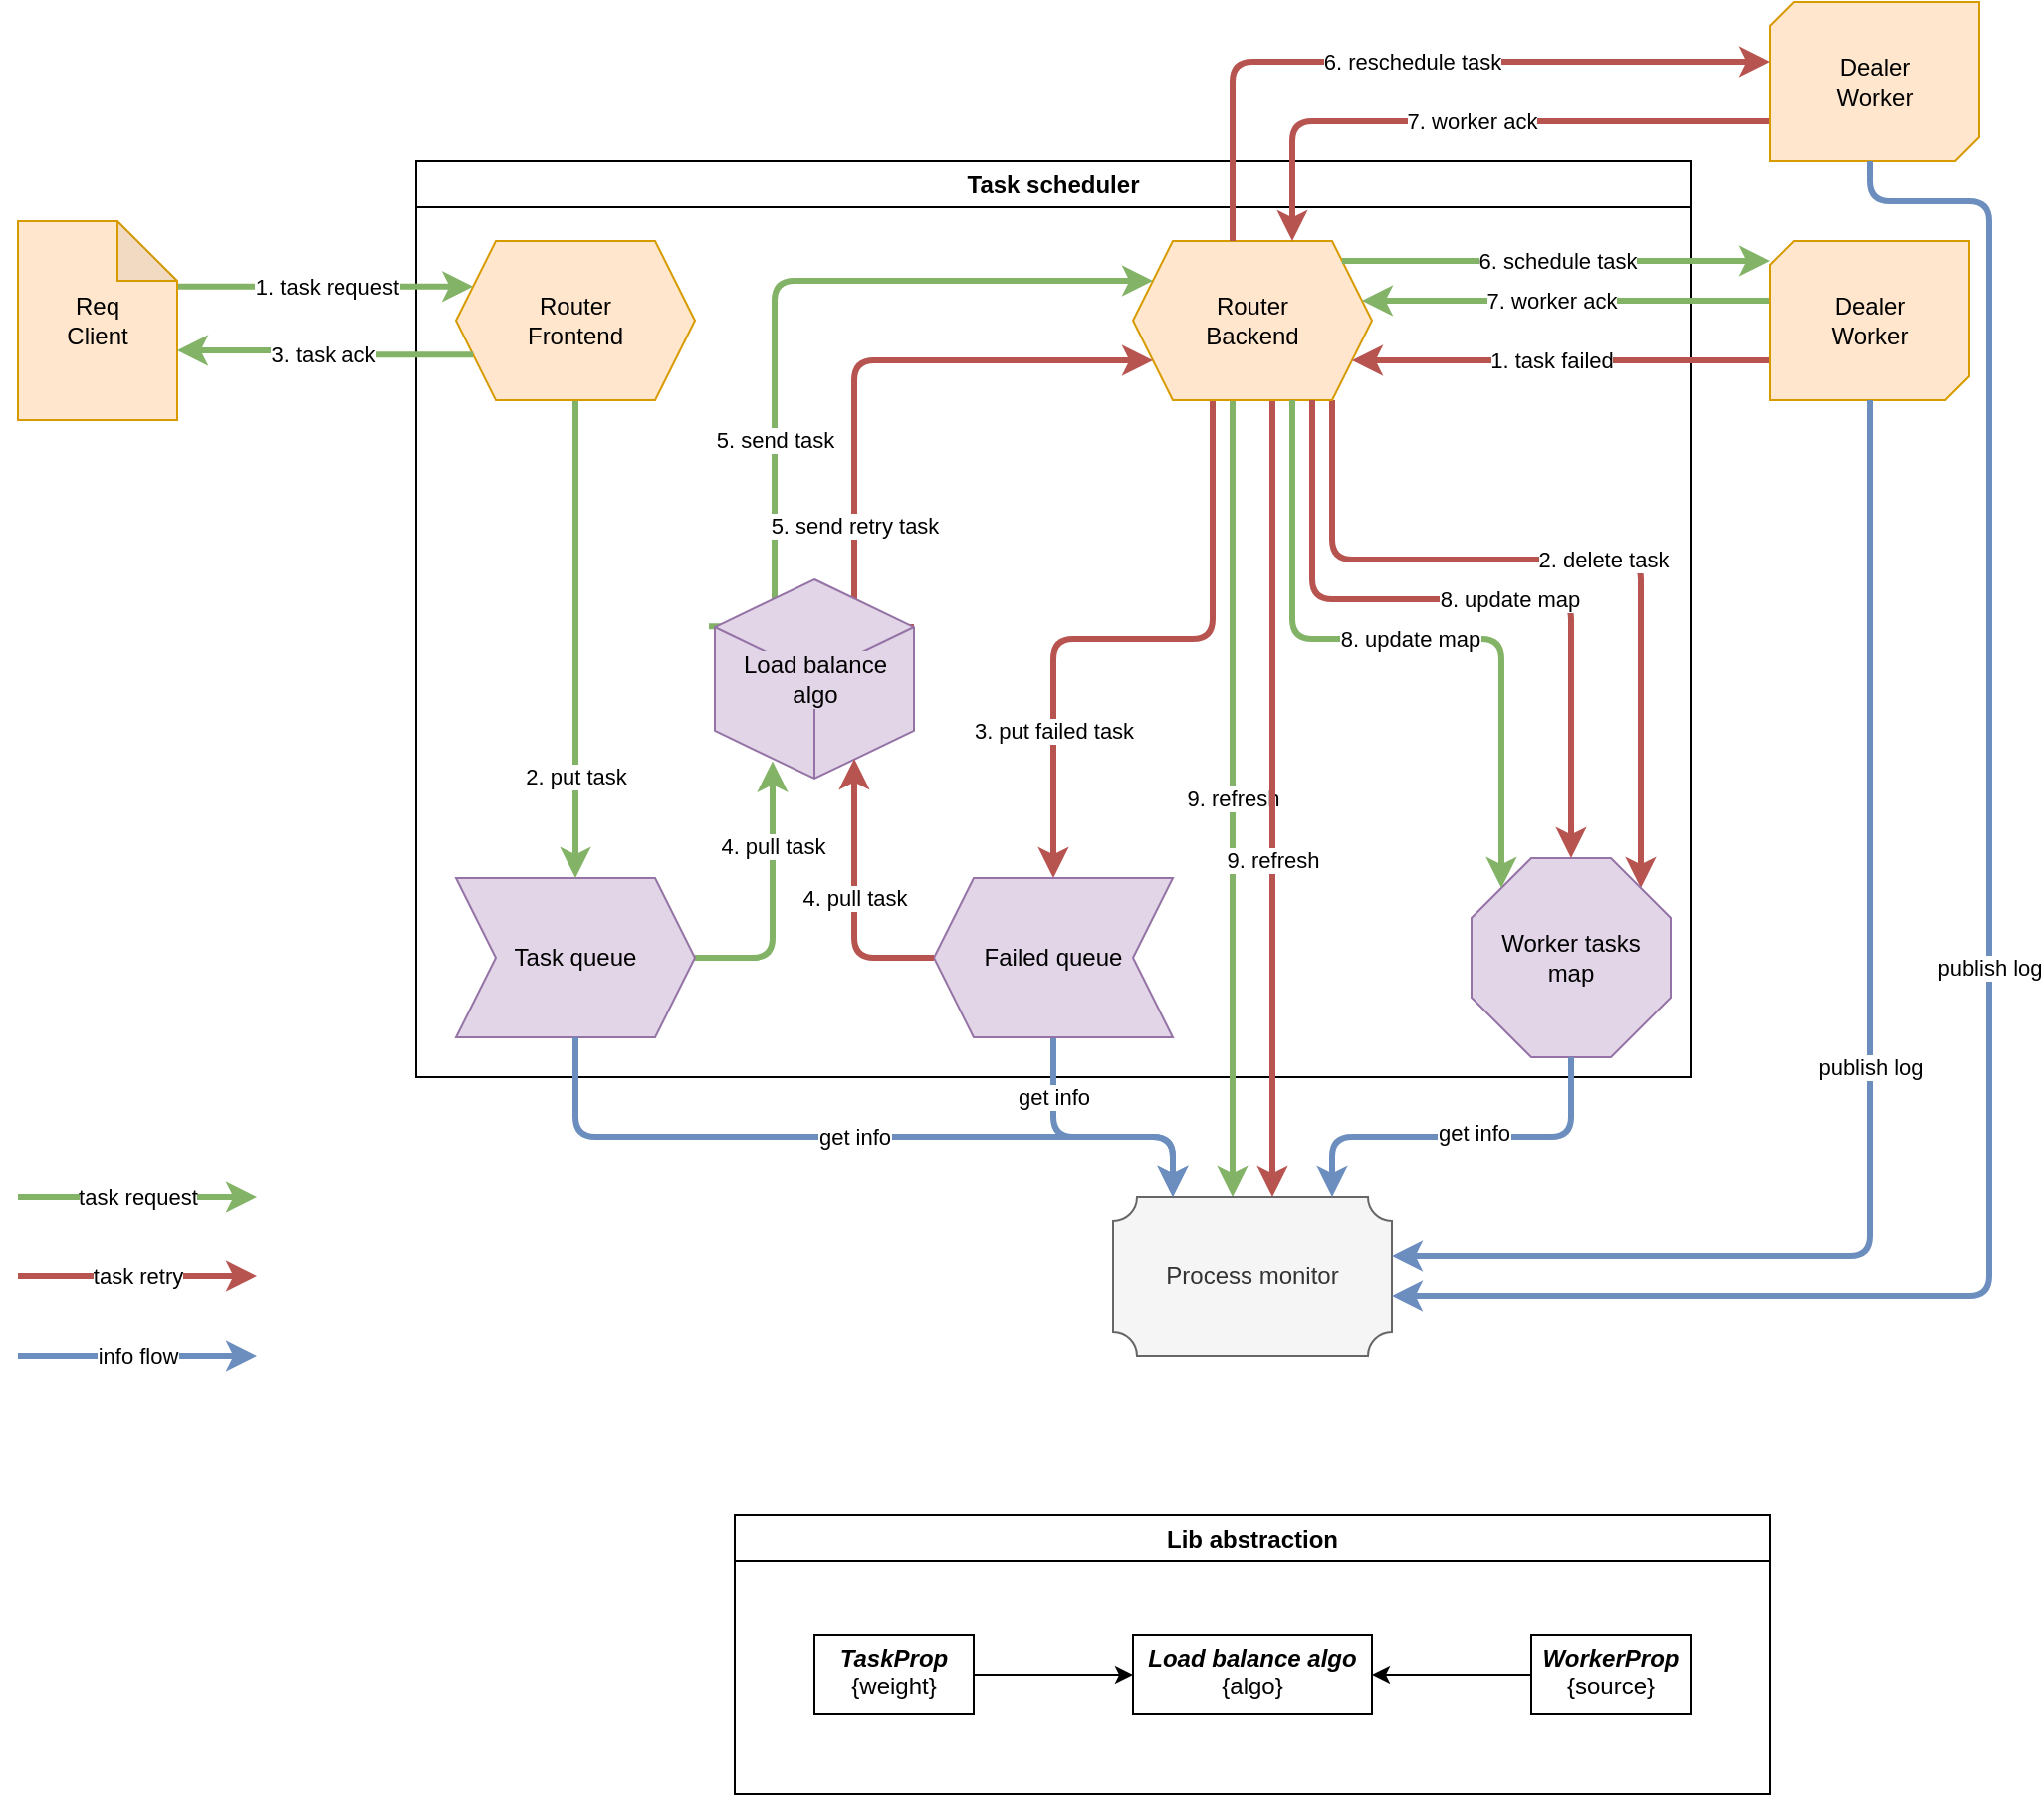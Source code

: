 <mxfile>
    <diagram id="xiL-nLfTT3lPNEiGtB9C" name="Page-1">
        <mxGraphModel dx="1237" dy="1894" grid="1" gridSize="10" guides="1" tooltips="1" connect="1" arrows="1" fold="1" page="0" pageScale="1" pageWidth="850" pageHeight="1100" math="0" shadow="0">
            <root>
                <mxCell id="0"/>
                <mxCell id="1" parent="0"/>
                <mxCell id="34" value="Task scheduler" style="swimlane;whiteSpace=wrap;html=1;" parent="1" vertex="1">
                    <mxGeometry x="440" y="160" width="640" height="460" as="geometry">
                        <mxRectangle x="440" y="160" width="120" height="30" as="alternateBounds"/>
                    </mxGeometry>
                </mxCell>
                <mxCell id="7" value="1. task request" style="edgeStyle=orthogonalEdgeStyle;html=1;entryX=0;entryY=0.25;entryDx=0;entryDy=0;fillColor=#d5e8d4;strokeColor=#82b366;strokeWidth=3;" parent="1" source="2" target="4" edge="1">
                    <mxGeometry relative="1" as="geometry">
                        <Array as="points">
                            <mxPoint x="250" y="223"/>
                            <mxPoint x="250" y="223"/>
                        </Array>
                    </mxGeometry>
                </mxCell>
                <mxCell id="2" value="Req&lt;div&gt;Client&lt;/div&gt;" style="shape=note;whiteSpace=wrap;html=1;backgroundOutline=1;darkOpacity=0.05;fillColor=#ffe6cc;strokeColor=#d79b00;" parent="1" vertex="1">
                    <mxGeometry x="240" y="190" width="80" height="100" as="geometry"/>
                </mxCell>
                <mxCell id="14" value="4. pull task" style="edgeStyle=orthogonalEdgeStyle;html=1;fillColor=#d5e8d4;strokeColor=#82b366;strokeWidth=3;exitX=1;exitY=0.5;exitDx=0;exitDy=0;entryX=0.29;entryY=0.913;entryDx=0;entryDy=0;entryPerimeter=0;" parent="1" source="3" target="20" edge="1">
                    <mxGeometry x="0.382" relative="1" as="geometry">
                        <Array as="points">
                            <mxPoint x="619" y="560"/>
                        </Array>
                        <mxPoint as="offset"/>
                    </mxGeometry>
                </mxCell>
                <mxCell id="3" value="Task queue" style="shape=step;perimeter=stepPerimeter;whiteSpace=wrap;html=1;fixedSize=1;fillColor=#e1d5e7;strokeColor=#9673a6;" parent="1" vertex="1">
                    <mxGeometry x="460" y="520" width="120" height="80" as="geometry"/>
                </mxCell>
                <mxCell id="12" value="2. put task" style="edgeStyle=orthogonalEdgeStyle;html=1;exitX=0.5;exitY=1;exitDx=0;exitDy=0;entryX=0.5;entryY=0;entryDx=0;entryDy=0;fillColor=#d5e8d4;strokeColor=#82b366;strokeWidth=3;" parent="1" source="4" target="3" edge="1">
                    <mxGeometry x="0.571" relative="1" as="geometry">
                        <Array as="points"/>
                        <mxPoint as="offset"/>
                    </mxGeometry>
                </mxCell>
                <mxCell id="4" value="Router&lt;br&gt;Frontend" style="shape=hexagon;perimeter=hexagonPerimeter2;whiteSpace=wrap;html=1;fixedSize=1;fillColor=#ffe6cc;strokeColor=#d79b00;" parent="1" vertex="1">
                    <mxGeometry x="460" y="200" width="120" height="80" as="geometry"/>
                </mxCell>
                <mxCell id="22" value="9. refresh" style="edgeStyle=orthogonalEdgeStyle;html=1;rounded=1;strokeColor=#82b366;strokeWidth=3;align=center;verticalAlign=middle;fontFamily=Helvetica;fontSize=11;fontColor=default;labelBackgroundColor=default;endArrow=classic;fillColor=#d5e8d4;" parent="1" source="5" target="19" edge="1">
                    <mxGeometry relative="1" as="geometry">
                        <mxPoint x="680" y="440" as="targetPoint"/>
                        <Array as="points">
                            <mxPoint x="850" y="670"/>
                            <mxPoint x="850" y="670"/>
                        </Array>
                    </mxGeometry>
                </mxCell>
                <mxCell id="24" value="2. delete task" style="edgeStyle=orthogonalEdgeStyle;html=1;rounded=1;strokeColor=#b85450;strokeWidth=3;align=center;verticalAlign=middle;fontFamily=Helvetica;fontSize=11;fontColor=default;labelBackgroundColor=default;endArrow=classic;fillColor=#f8cecc;entryX=0;entryY=0;entryDx=85;entryDy=15;entryPerimeter=0;" parent="1" source="5" target="9" edge="1">
                    <mxGeometry x="0.077" relative="1" as="geometry">
                        <mxPoint x="880.004" y="280" as="sourcePoint"/>
                        <mxPoint x="1184.97" y="505" as="targetPoint"/>
                        <Array as="points">
                            <mxPoint x="900" y="360"/>
                            <mxPoint x="1055" y="360"/>
                        </Array>
                        <mxPoint as="offset"/>
                    </mxGeometry>
                </mxCell>
                <mxCell id="25" value="3. put failed task" style="edgeStyle=orthogonalEdgeStyle;html=1;rounded=1;strokeColor=#b85450;strokeWidth=3;align=center;verticalAlign=middle;fontFamily=Helvetica;fontSize=11;fontColor=default;labelBackgroundColor=default;endArrow=classic;fillColor=#f8cecc;" parent="1" source="5" edge="1">
                    <mxGeometry x="0.538" relative="1" as="geometry">
                        <mxPoint x="830" y="280" as="sourcePoint"/>
                        <mxPoint x="760" y="520" as="targetPoint"/>
                        <Array as="points">
                            <mxPoint x="840" y="400"/>
                            <mxPoint x="760" y="400"/>
                        </Array>
                        <mxPoint as="offset"/>
                    </mxGeometry>
                </mxCell>
                <mxCell id="31" value="9. refresh" style="edgeStyle=orthogonalEdgeStyle;html=1;rounded=1;strokeColor=#b85450;strokeWidth=3;align=center;verticalAlign=middle;fontFamily=Helvetica;fontSize=11;fontColor=default;labelBackgroundColor=default;endArrow=classic;fillColor=#f8cecc;" parent="1" source="5" target="19" edge="1">
                    <mxGeometry x="0.156" relative="1" as="geometry">
                        <mxPoint x="780" y="500" as="targetPoint"/>
                        <Array as="points">
                            <mxPoint x="870" y="660"/>
                            <mxPoint x="870" y="660"/>
                        </Array>
                        <mxPoint as="offset"/>
                    </mxGeometry>
                </mxCell>
                <mxCell id="5" value="Router&lt;br&gt;Backend" style="shape=hexagon;perimeter=hexagonPerimeter2;whiteSpace=wrap;html=1;fixedSize=1;fillColor=#ffe6cc;strokeColor=#d79b00;" parent="1" vertex="1">
                    <mxGeometry x="800" y="200" width="120" height="80" as="geometry"/>
                </mxCell>
                <mxCell id="17" value="7. worker ack" style="edgeStyle=orthogonalEdgeStyle;html=1;fillColor=#d5e8d4;strokeColor=#82b366;strokeWidth=3;" parent="1" source="6" target="5" edge="1">
                    <mxGeometry x="0.073" relative="1" as="geometry">
                        <mxPoint x="1070" y="210" as="targetPoint"/>
                        <Array as="points">
                            <mxPoint x="1010" y="230"/>
                            <mxPoint x="1010" y="230"/>
                        </Array>
                        <mxPoint as="offset"/>
                    </mxGeometry>
                </mxCell>
                <mxCell id="23" value="1. task failed" style="edgeStyle=orthogonalEdgeStyle;html=1;rounded=1;strokeColor=#b85450;strokeWidth=3;align=center;verticalAlign=middle;fontFamily=Helvetica;fontSize=11;fontColor=default;labelBackgroundColor=default;endArrow=classic;fillColor=#f8cecc;" parent="1" source="6" target="5" edge="1">
                    <mxGeometry x="0.048" relative="1" as="geometry">
                        <Array as="points">
                            <mxPoint x="1020" y="260"/>
                            <mxPoint x="1020" y="260"/>
                        </Array>
                        <mxPoint as="offset"/>
                    </mxGeometry>
                </mxCell>
                <mxCell id="6" value="Dealer&lt;br&gt;Worker" style="verticalLabelPosition=middle;verticalAlign=middle;shape=mxgraph.basic.diag_snip_rect;dx=6;whiteSpace=wrap;html=1;horizontal=1;labelPosition=center;align=center;fillColor=#ffe6cc;strokeColor=#d79b00;" parent="1" vertex="1">
                    <mxGeometry x="1120" y="200" width="100" height="80" as="geometry"/>
                </mxCell>
                <mxCell id="39" value="get info" style="edgeStyle=orthogonalEdgeStyle;html=1;rounded=1;strokeColor=#6c8ebf;strokeWidth=3;align=center;verticalAlign=middle;fontFamily=Helvetica;fontSize=11;fontColor=default;labelBackgroundColor=default;endArrow=classic;fillColor=#dae8fc;" parent="1" source="8" target="19" edge="1">
                    <mxGeometry x="-0.571" relative="1" as="geometry">
                        <Array as="points">
                            <mxPoint x="760" y="650"/>
                            <mxPoint x="820" y="650"/>
                        </Array>
                        <mxPoint as="offset"/>
                    </mxGeometry>
                </mxCell>
                <mxCell id="8" value="Failed queue" style="shape=step;perimeter=stepPerimeter;whiteSpace=wrap;html=1;fixedSize=1;fillColor=#e1d5e7;strokeColor=#9673a6;direction=west;" parent="1" vertex="1">
                    <mxGeometry x="700" y="520" width="120" height="80" as="geometry"/>
                </mxCell>
                <mxCell id="9" value="Worker tasks&lt;br&gt;map" style="whiteSpace=wrap;html=1;shape=mxgraph.basic.octagon2;align=center;verticalAlign=middle;dx=15;fillColor=#e1d5e7;strokeColor=#9673a6;" parent="1" vertex="1">
                    <mxGeometry x="970" y="510" width="100" height="100" as="geometry"/>
                </mxCell>
                <mxCell id="29" value="7. worker ack" style="edgeStyle=orthogonalEdgeStyle;html=1;rounded=1;strokeColor=#b85450;strokeWidth=3;align=center;verticalAlign=middle;fontFamily=Helvetica;fontSize=11;fontColor=default;labelBackgroundColor=default;endArrow=classic;fillColor=#f8cecc;" parent="1" source="10" target="5" edge="1">
                    <mxGeometry relative="1" as="geometry">
                        <Array as="points">
                            <mxPoint x="880" y="140"/>
                        </Array>
                    </mxGeometry>
                </mxCell>
                <mxCell id="10" value="Dealer&lt;br&gt;Worker" style="verticalLabelPosition=middle;verticalAlign=middle;shape=mxgraph.basic.diag_snip_rect;dx=6;whiteSpace=wrap;html=1;horizontal=1;labelPosition=center;align=center;fillColor=#ffe6cc;strokeColor=#d79b00;" parent="1" vertex="1">
                    <mxGeometry x="1120" y="80" width="105" height="80" as="geometry"/>
                </mxCell>
                <mxCell id="13" value="3. task ack" style="edgeStyle=orthogonalEdgeStyle;html=1;exitX=0;exitY=0.75;exitDx=0;exitDy=0;entryX=0;entryY=0;entryDx=80;entryDy=65;entryPerimeter=0;fillColor=#d5e8d4;strokeColor=#82b366;strokeWidth=3;" parent="1" source="4" target="2" edge="1">
                    <mxGeometry relative="1" as="geometry"/>
                </mxCell>
                <mxCell id="15" value="8. update map" style="edgeStyle=orthogonalEdgeStyle;html=1;fillColor=#d5e8d4;strokeColor=#82b366;strokeWidth=3;entryX=0;entryY=0;entryDx=15;entryDy=15;entryPerimeter=0;" parent="1" source="5" target="9" edge="1">
                    <mxGeometry x="0.022" relative="1" as="geometry">
                        <Array as="points">
                            <mxPoint x="880" y="400"/>
                            <mxPoint x="985" y="400"/>
                        </Array>
                        <mxPoint as="offset"/>
                    </mxGeometry>
                </mxCell>
                <mxCell id="16" value="6. schedule task" style="edgeStyle=orthogonalEdgeStyle;html=1;fillColor=#d5e8d4;strokeColor=#82b366;strokeWidth=3;" parent="1" source="5" target="6" edge="1">
                    <mxGeometry relative="1" as="geometry">
                        <mxPoint x="1100" y="330" as="targetPoint"/>
                        <Array as="points">
                            <mxPoint x="1020" y="210"/>
                            <mxPoint x="1020" y="210"/>
                        </Array>
                    </mxGeometry>
                </mxCell>
                <mxCell id="19" value="Process monitor" style="verticalLabelPosition=middle;verticalAlign=middle;html=1;shape=mxgraph.basic.plaque;dx=6;whiteSpace=wrap;labelPosition=center;align=center;fillColor=#f5f5f5;fontColor=#333333;strokeColor=#666666;" parent="1" vertex="1">
                    <mxGeometry x="790" y="680" width="140" height="80" as="geometry"/>
                </mxCell>
                <mxCell id="21" value="5. send task" style="edgeStyle=orthogonalEdgeStyle;html=1;fillColor=#d5e8d4;strokeColor=#82b366;strokeWidth=3;exitX=-0.03;exitY=0.236;exitDx=0;exitDy=0;exitPerimeter=0;" parent="1" source="20" target="5" edge="1">
                    <mxGeometry x="-0.359" relative="1" as="geometry">
                        <Array as="points">
                            <mxPoint x="620" y="394"/>
                            <mxPoint x="620" y="220"/>
                        </Array>
                        <mxPoint as="offset"/>
                    </mxGeometry>
                </mxCell>
                <mxCell id="36" value="Text" style="edgeLabel;html=1;align=center;verticalAlign=middle;resizable=0;points=[];" parent="21" vertex="1" connectable="0">
                    <mxGeometry x="-0.858" y="-2" relative="1" as="geometry">
                        <mxPoint as="offset"/>
                    </mxGeometry>
                </mxCell>
                <mxCell id="27" value="5. send retry task" style="edgeStyle=orthogonalEdgeStyle;html=1;rounded=1;strokeColor=#b85450;strokeWidth=3;align=center;verticalAlign=middle;fontFamily=Helvetica;fontSize=11;fontColor=default;labelBackgroundColor=default;endArrow=classic;fillColor=#f8cecc;exitX=0;exitY=0;exitDx=100;exitDy=24.008;exitPerimeter=0;" parent="1" source="20" target="5" edge="1">
                    <mxGeometry x="-0.481" relative="1" as="geometry">
                        <Array as="points">
                            <mxPoint x="660" y="394"/>
                            <mxPoint x="660" y="260"/>
                        </Array>
                        <mxPoint as="offset"/>
                    </mxGeometry>
                </mxCell>
                <mxCell id="20" value="Load balance&lt;div&gt;algo&lt;/div&gt;" style="html=1;shape=mxgraph.basic.isocube;isoAngle=15;labelBackgroundColor=#E1D5E7;fillColor=#e1d5e7;strokeColor=#9673a6;" parent="1" vertex="1">
                    <mxGeometry x="590" y="370" width="100" height="100" as="geometry"/>
                </mxCell>
                <mxCell id="26" value="4. pull task" style="edgeStyle=orthogonalEdgeStyle;html=1;rounded=1;strokeColor=#b85450;strokeWidth=3;align=center;verticalAlign=middle;fontFamily=Helvetica;fontSize=11;fontColor=default;labelBackgroundColor=default;endArrow=classic;fillColor=#f8cecc;" parent="1" source="8" edge="1">
                    <mxGeometry relative="1" as="geometry">
                        <mxPoint x="820" y="630" as="sourcePoint"/>
                        <mxPoint x="660" y="460" as="targetPoint"/>
                        <Array as="points">
                            <mxPoint x="660" y="560"/>
                        </Array>
                    </mxGeometry>
                </mxCell>
                <mxCell id="28" value="6. reschedule task" style="edgeStyle=orthogonalEdgeStyle;html=1;rounded=1;strokeColor=#b85450;strokeWidth=3;align=center;verticalAlign=middle;fontFamily=Helvetica;fontSize=11;fontColor=default;labelBackgroundColor=default;endArrow=classic;fillColor=#f8cecc;" parent="1" source="5" target="10" edge="1">
                    <mxGeometry relative="1" as="geometry">
                        <Array as="points">
                            <mxPoint x="850" y="110"/>
                        </Array>
                    </mxGeometry>
                </mxCell>
                <mxCell id="30" value="8. update map" style="edgeStyle=orthogonalEdgeStyle;html=1;rounded=1;strokeColor=#b85450;strokeWidth=3;align=center;verticalAlign=middle;fontFamily=Helvetica;fontSize=11;fontColor=default;labelBackgroundColor=default;endArrow=classic;fillColor=#f8cecc;" parent="1" target="9" edge="1">
                    <mxGeometry x="0.106" relative="1" as="geometry">
                        <mxPoint x="890" y="280" as="sourcePoint"/>
                        <mxPoint x="1150.0" y="490" as="targetPoint"/>
                        <Array as="points">
                            <mxPoint x="890" y="380"/>
                            <mxPoint x="1020" y="380"/>
                        </Array>
                        <mxPoint as="offset"/>
                    </mxGeometry>
                </mxCell>
                <mxCell id="32" value="publish log" style="edgeStyle=orthogonalEdgeStyle;html=1;rounded=1;strokeColor=#6c8ebf;strokeWidth=3;align=center;verticalAlign=middle;fontFamily=Helvetica;fontSize=11;fontColor=default;labelBackgroundColor=default;endArrow=classic;fillColor=#dae8fc;" parent="1" source="6" target="19" edge="1">
                    <mxGeometry relative="1" as="geometry">
                        <Array as="points">
                            <mxPoint x="1170" y="710"/>
                        </Array>
                    </mxGeometry>
                </mxCell>
                <mxCell id="33" value="publish log" style="edgeStyle=orthogonalEdgeStyle;html=1;rounded=1;strokeColor=#6c8ebf;strokeWidth=3;align=center;verticalAlign=middle;fontFamily=Helvetica;fontSize=11;fontColor=default;labelBackgroundColor=default;endArrow=classic;fillColor=#dae8fc;" parent="1" source="10" target="19" edge="1">
                    <mxGeometry relative="1" as="geometry">
                        <Array as="points">
                            <mxPoint x="1170" y="180"/>
                            <mxPoint x="1230" y="180"/>
                            <mxPoint x="1230" y="730"/>
                        </Array>
                    </mxGeometry>
                </mxCell>
                <mxCell id="37" style="edgeStyle=orthogonalEdgeStyle;html=1;rounded=1;strokeColor=#6c8ebf;strokeWidth=3;align=center;verticalAlign=middle;fontFamily=Helvetica;fontSize=11;fontColor=default;labelBackgroundColor=default;endArrow=classic;fillColor=#dae8fc;" parent="1" source="9" target="19" edge="1">
                    <mxGeometry relative="1" as="geometry">
                        <Array as="points">
                            <mxPoint x="1020" y="650"/>
                            <mxPoint x="900" y="650"/>
                        </Array>
                    </mxGeometry>
                </mxCell>
                <mxCell id="40" value="get info" style="edgeLabel;html=1;align=center;verticalAlign=middle;resizable=0;points=[];" parent="37" vertex="1" connectable="0">
                    <mxGeometry x="-0.063" y="-2" relative="1" as="geometry">
                        <mxPoint as="offset"/>
                    </mxGeometry>
                </mxCell>
                <mxCell id="38" value="get info" style="edgeStyle=orthogonalEdgeStyle;html=1;rounded=1;strokeColor=#6c8ebf;strokeWidth=3;align=center;verticalAlign=middle;fontFamily=Helvetica;fontSize=11;fontColor=default;labelBackgroundColor=default;endArrow=classic;fillColor=#dae8fc;" parent="1" source="3" target="19" edge="1">
                    <mxGeometry relative="1" as="geometry">
                        <mxPoint x="790" y="720" as="targetPoint"/>
                        <Array as="points">
                            <mxPoint x="520" y="650"/>
                            <mxPoint x="820" y="650"/>
                        </Array>
                    </mxGeometry>
                </mxCell>
                <mxCell id="43" value="task request" style="html=1;rounded=1;strokeColor=#82b366;strokeWidth=3;align=center;verticalAlign=middle;fontFamily=Helvetica;fontSize=11;fontColor=default;labelBackgroundColor=default;endArrow=classic;fillColor=#d5e8d4;" parent="1" edge="1">
                    <mxGeometry relative="1" as="geometry">
                        <mxPoint x="240" y="680" as="sourcePoint"/>
                        <mxPoint x="360" y="680" as="targetPoint"/>
                    </mxGeometry>
                </mxCell>
                <mxCell id="44" value="task retry" style="html=1;rounded=1;strokeColor=#b85450;strokeWidth=3;align=center;verticalAlign=middle;fontFamily=Helvetica;fontSize=11;fontColor=default;labelBackgroundColor=default;endArrow=classic;fillColor=#f8cecc;" parent="1" edge="1">
                    <mxGeometry relative="1" as="geometry">
                        <mxPoint x="240" y="720" as="sourcePoint"/>
                        <mxPoint x="360" y="720" as="targetPoint"/>
                        <mxPoint as="offset"/>
                    </mxGeometry>
                </mxCell>
                <mxCell id="45" value="info flow" style="html=1;rounded=1;strokeColor=#6c8ebf;strokeWidth=3;align=center;verticalAlign=middle;fontFamily=Helvetica;fontSize=11;fontColor=default;labelBackgroundColor=default;endArrow=classic;fillColor=#dae8fc;" parent="1" edge="1">
                    <mxGeometry relative="1" as="geometry">
                        <mxPoint x="240" y="760" as="sourcePoint"/>
                        <mxPoint x="360" y="760" as="targetPoint"/>
                    </mxGeometry>
                </mxCell>
                <mxCell id="49" style="edgeStyle=none;html=1;exitX=1;exitY=0.5;exitDx=0;exitDy=0;entryX=0;entryY=0.5;entryDx=0;entryDy=0;" parent="1" source="46" target="47" edge="1">
                    <mxGeometry relative="1" as="geometry"/>
                </mxCell>
                <mxCell id="46" value="&lt;p style=&quot;margin:5px;&quot;&gt;&lt;b&gt;&lt;i&gt;TaskProp&lt;/i&gt;&lt;/b&gt;&lt;br&gt;{weight}&lt;/p&gt;" style="shape=rect;html=1;overflow=fill;whiteSpace=wrap;align=center;" parent="1" vertex="1">
                    <mxGeometry x="640" y="900" width="80" height="40" as="geometry"/>
                </mxCell>
                <mxCell id="47" value="&lt;p style=&quot;margin:5px;&quot;&gt;&lt;b&gt;&lt;i&gt;Load balance algo&lt;/i&gt;&lt;/b&gt;&lt;br&gt;{algo}&lt;/p&gt;" style="shape=rect;html=1;overflow=fill;whiteSpace=wrap;align=center;" parent="1" vertex="1">
                    <mxGeometry x="800" y="900" width="120" height="40" as="geometry"/>
                </mxCell>
                <mxCell id="50" style="edgeStyle=none;html=1;entryX=1;entryY=0.5;entryDx=0;entryDy=0;" parent="1" source="48" target="47" edge="1">
                    <mxGeometry relative="1" as="geometry"/>
                </mxCell>
                <mxCell id="48" value="&lt;p style=&quot;margin:5px;&quot;&gt;&lt;b&gt;&lt;i&gt;WorkerProp&lt;/i&gt;&lt;/b&gt;&lt;br&gt;{source}&lt;/p&gt;" style="shape=rect;html=1;overflow=fill;whiteSpace=wrap;align=center;" parent="1" vertex="1">
                    <mxGeometry x="1000" y="900" width="80" height="40" as="geometry"/>
                </mxCell>
                <mxCell id="51" value="Lib abstraction" style="swimlane;" parent="1" vertex="1">
                    <mxGeometry x="600" y="840" width="520" height="140" as="geometry"/>
                </mxCell>
            </root>
        </mxGraphModel>
    </diagram>
</mxfile>